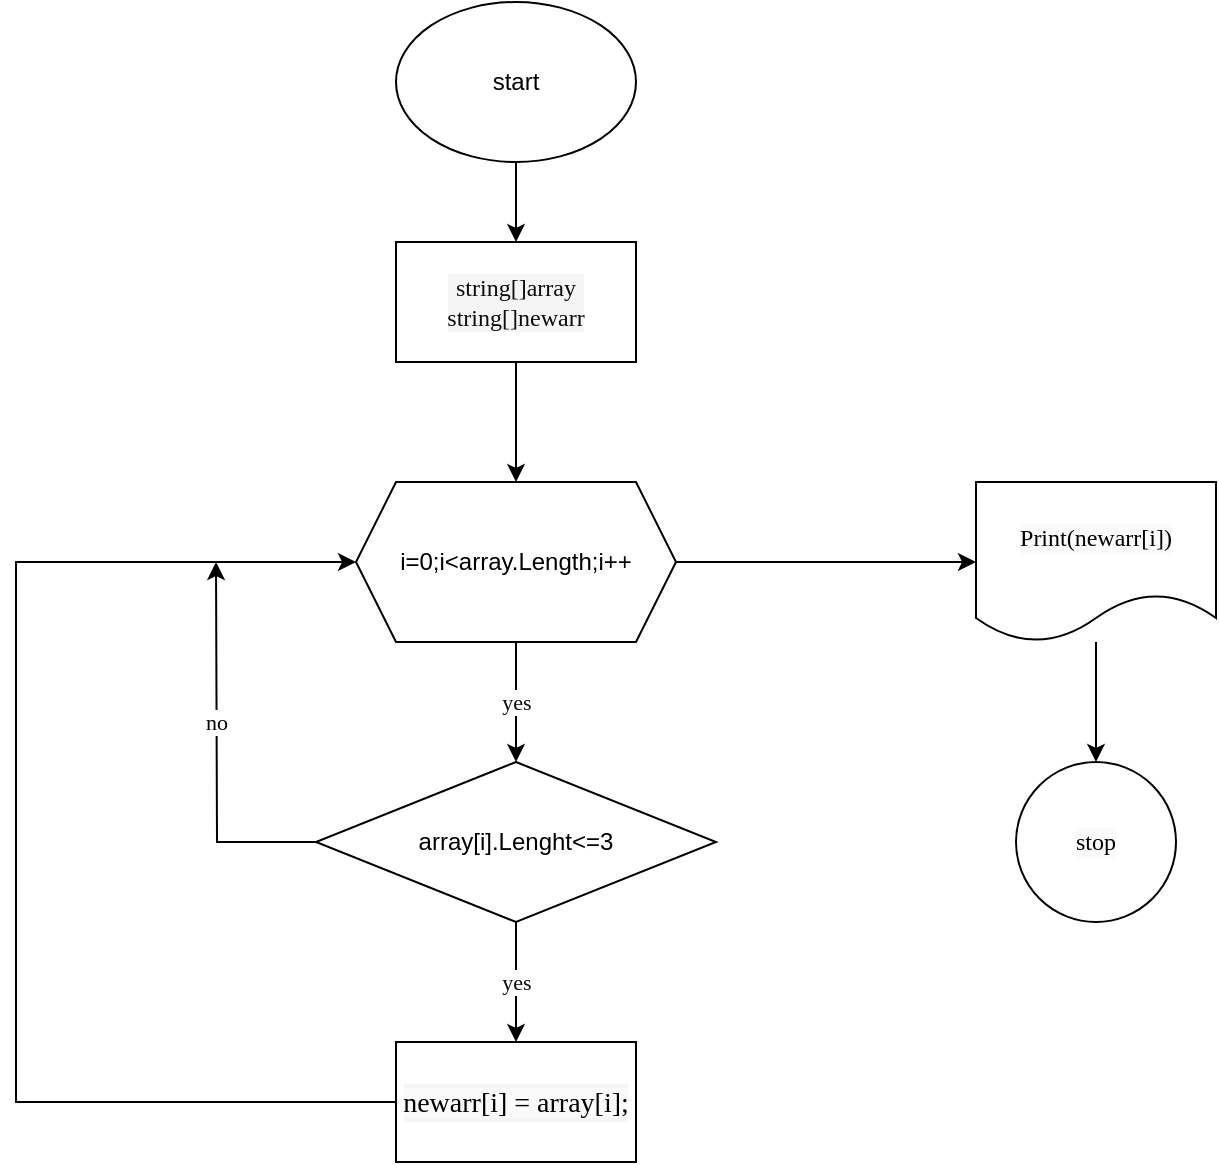 <mxfile version="20.8.13" type="device"><diagram name="Страница 1" id="8LCVlfprSogdNG-xk85U"><mxGraphModel dx="986" dy="521" grid="1" gridSize="10" guides="1" tooltips="1" connect="1" arrows="1" fold="1" page="1" pageScale="1" pageWidth="827" pageHeight="1169" math="0" shadow="0"><root><mxCell id="0"/><mxCell id="1" parent="0"/><mxCell id="h-C883q3KRa4eWA461VH-8" value="" style="edgeStyle=orthogonalEdgeStyle;rounded=0;orthogonalLoop=1;jettySize=auto;html=1;fontFamily=Times New Roman;fontColor=#0D0D0D;" edge="1" parent="1" source="M_DEM1TQ5Tyfn68zXq6p-1" target="h-C883q3KRa4eWA461VH-7"><mxGeometry relative="1" as="geometry"/></mxCell><mxCell id="M_DEM1TQ5Tyfn68zXq6p-1" value="start" style="ellipse;whiteSpace=wrap;html=1;" parent="1" vertex="1"><mxGeometry x="230" y="10" width="120" height="80" as="geometry"/></mxCell><mxCell id="h-C883q3KRa4eWA461VH-10" value="yes" style="edgeStyle=orthogonalEdgeStyle;rounded=0;orthogonalLoop=1;jettySize=auto;html=1;fontFamily=Times New Roman;fontColor=#0D0D0D;" edge="1" parent="1" source="M_DEM1TQ5Tyfn68zXq6p-3" target="h-C883q3KRa4eWA461VH-1"><mxGeometry relative="1" as="geometry"/></mxCell><mxCell id="h-C883q3KRa4eWA461VH-16" style="edgeStyle=orthogonalEdgeStyle;rounded=0;orthogonalLoop=1;jettySize=auto;html=1;entryX=0;entryY=0.5;entryDx=0;entryDy=0;fontFamily=Times New Roman;fontColor=#000000;" edge="1" parent="1" source="M_DEM1TQ5Tyfn68zXq6p-3" target="h-C883q3KRa4eWA461VH-15"><mxGeometry relative="1" as="geometry"/></mxCell><mxCell id="M_DEM1TQ5Tyfn68zXq6p-3" value="i=0;i&amp;lt;array.Length;i++" style="shape=hexagon;perimeter=hexagonPerimeter2;whiteSpace=wrap;html=1;fixedSize=1;" parent="1" vertex="1"><mxGeometry x="210" y="250" width="160" height="80" as="geometry"/></mxCell><mxCell id="h-C883q3KRa4eWA461VH-12" value="yes" style="edgeStyle=orthogonalEdgeStyle;rounded=0;orthogonalLoop=1;jettySize=auto;html=1;fontFamily=Times New Roman;fontColor=#0D0D0D;" edge="1" parent="1" source="h-C883q3KRa4eWA461VH-1" target="h-C883q3KRa4eWA461VH-11"><mxGeometry relative="1" as="geometry"><mxPoint as="offset"/></mxGeometry></mxCell><mxCell id="h-C883q3KRa4eWA461VH-14" value="no" style="edgeStyle=orthogonalEdgeStyle;rounded=0;orthogonalLoop=1;jettySize=auto;html=1;exitX=0;exitY=0.5;exitDx=0;exitDy=0;fontFamily=Times New Roman;fontColor=#000000;" edge="1" parent="1" source="h-C883q3KRa4eWA461VH-1"><mxGeometry x="0.158" relative="1" as="geometry"><mxPoint x="140" y="290" as="targetPoint"/><mxPoint as="offset"/></mxGeometry></mxCell><mxCell id="h-C883q3KRa4eWA461VH-1" value="array[i].Lenght&amp;lt;=3" style="rhombus;whiteSpace=wrap;html=1;" vertex="1" parent="1"><mxGeometry x="190" y="390" width="200" height="80" as="geometry"/></mxCell><mxCell id="h-C883q3KRa4eWA461VH-9" value="" style="edgeStyle=orthogonalEdgeStyle;rounded=0;orthogonalLoop=1;jettySize=auto;html=1;fontFamily=Times New Roman;fontColor=#0D0D0D;" edge="1" parent="1" source="h-C883q3KRa4eWA461VH-7" target="M_DEM1TQ5Tyfn68zXq6p-3"><mxGeometry relative="1" as="geometry"/></mxCell><mxCell id="h-C883q3KRa4eWA461VH-7" value="&lt;font color=&quot;#0d0d0d&quot;&gt;string[]array&lt;br&gt;string[]newarr&lt;br&gt;&lt;/font&gt;" style="rounded=0;whiteSpace=wrap;html=1;labelBackgroundColor=#F5F5F5;fontFamily=Times New Roman;fontColor=#FFFFFF;" vertex="1" parent="1"><mxGeometry x="230" y="130" width="120" height="60" as="geometry"/></mxCell><mxCell id="h-C883q3KRa4eWA461VH-13" style="edgeStyle=orthogonalEdgeStyle;rounded=0;orthogonalLoop=1;jettySize=auto;html=1;entryX=0;entryY=0.5;entryDx=0;entryDy=0;fontFamily=Times New Roman;fontColor=#000000;" edge="1" parent="1" source="h-C883q3KRa4eWA461VH-11" target="M_DEM1TQ5Tyfn68zXq6p-3"><mxGeometry relative="1" as="geometry"><Array as="points"><mxPoint x="40" y="560"/><mxPoint x="40" y="290"/></Array></mxGeometry></mxCell><mxCell id="h-C883q3KRa4eWA461VH-11" value="&lt;div style=&quot;font-size: 14px; line-height: 19px;&quot;&gt;&lt;font style=&quot;background-color: rgb(250, 250, 250);&quot; color=&quot;#000000&quot;&gt;newarr[i] = array[i];&lt;/font&gt;&lt;/div&gt;" style="whiteSpace=wrap;html=1;labelBackgroundColor=#F5F5F5;fontFamily=Times New Roman;fontColor=#0D0D0D;" vertex="1" parent="1"><mxGeometry x="230" y="530" width="120" height="60" as="geometry"/></mxCell><mxCell id="h-C883q3KRa4eWA461VH-18" value="" style="edgeStyle=orthogonalEdgeStyle;rounded=0;orthogonalLoop=1;jettySize=auto;html=1;fontFamily=Times New Roman;fontColor=#000000;" edge="1" parent="1" source="h-C883q3KRa4eWA461VH-15" target="h-C883q3KRa4eWA461VH-17"><mxGeometry relative="1" as="geometry"/></mxCell><mxCell id="h-C883q3KRa4eWA461VH-15" value="Print(newarr[i])" style="shape=document;whiteSpace=wrap;html=1;boundedLbl=1;labelBackgroundColor=#FAFAFA;fontFamily=Times New Roman;fontColor=#000000;" vertex="1" parent="1"><mxGeometry x="520" y="250" width="120" height="80" as="geometry"/></mxCell><mxCell id="h-C883q3KRa4eWA461VH-17" value="stop" style="ellipse;whiteSpace=wrap;html=1;fontFamily=Times New Roman;fontColor=#000000;labelBackgroundColor=#FAFAFA;" vertex="1" parent="1"><mxGeometry x="540" y="390" width="80" height="80" as="geometry"/></mxCell></root></mxGraphModel></diagram></mxfile>